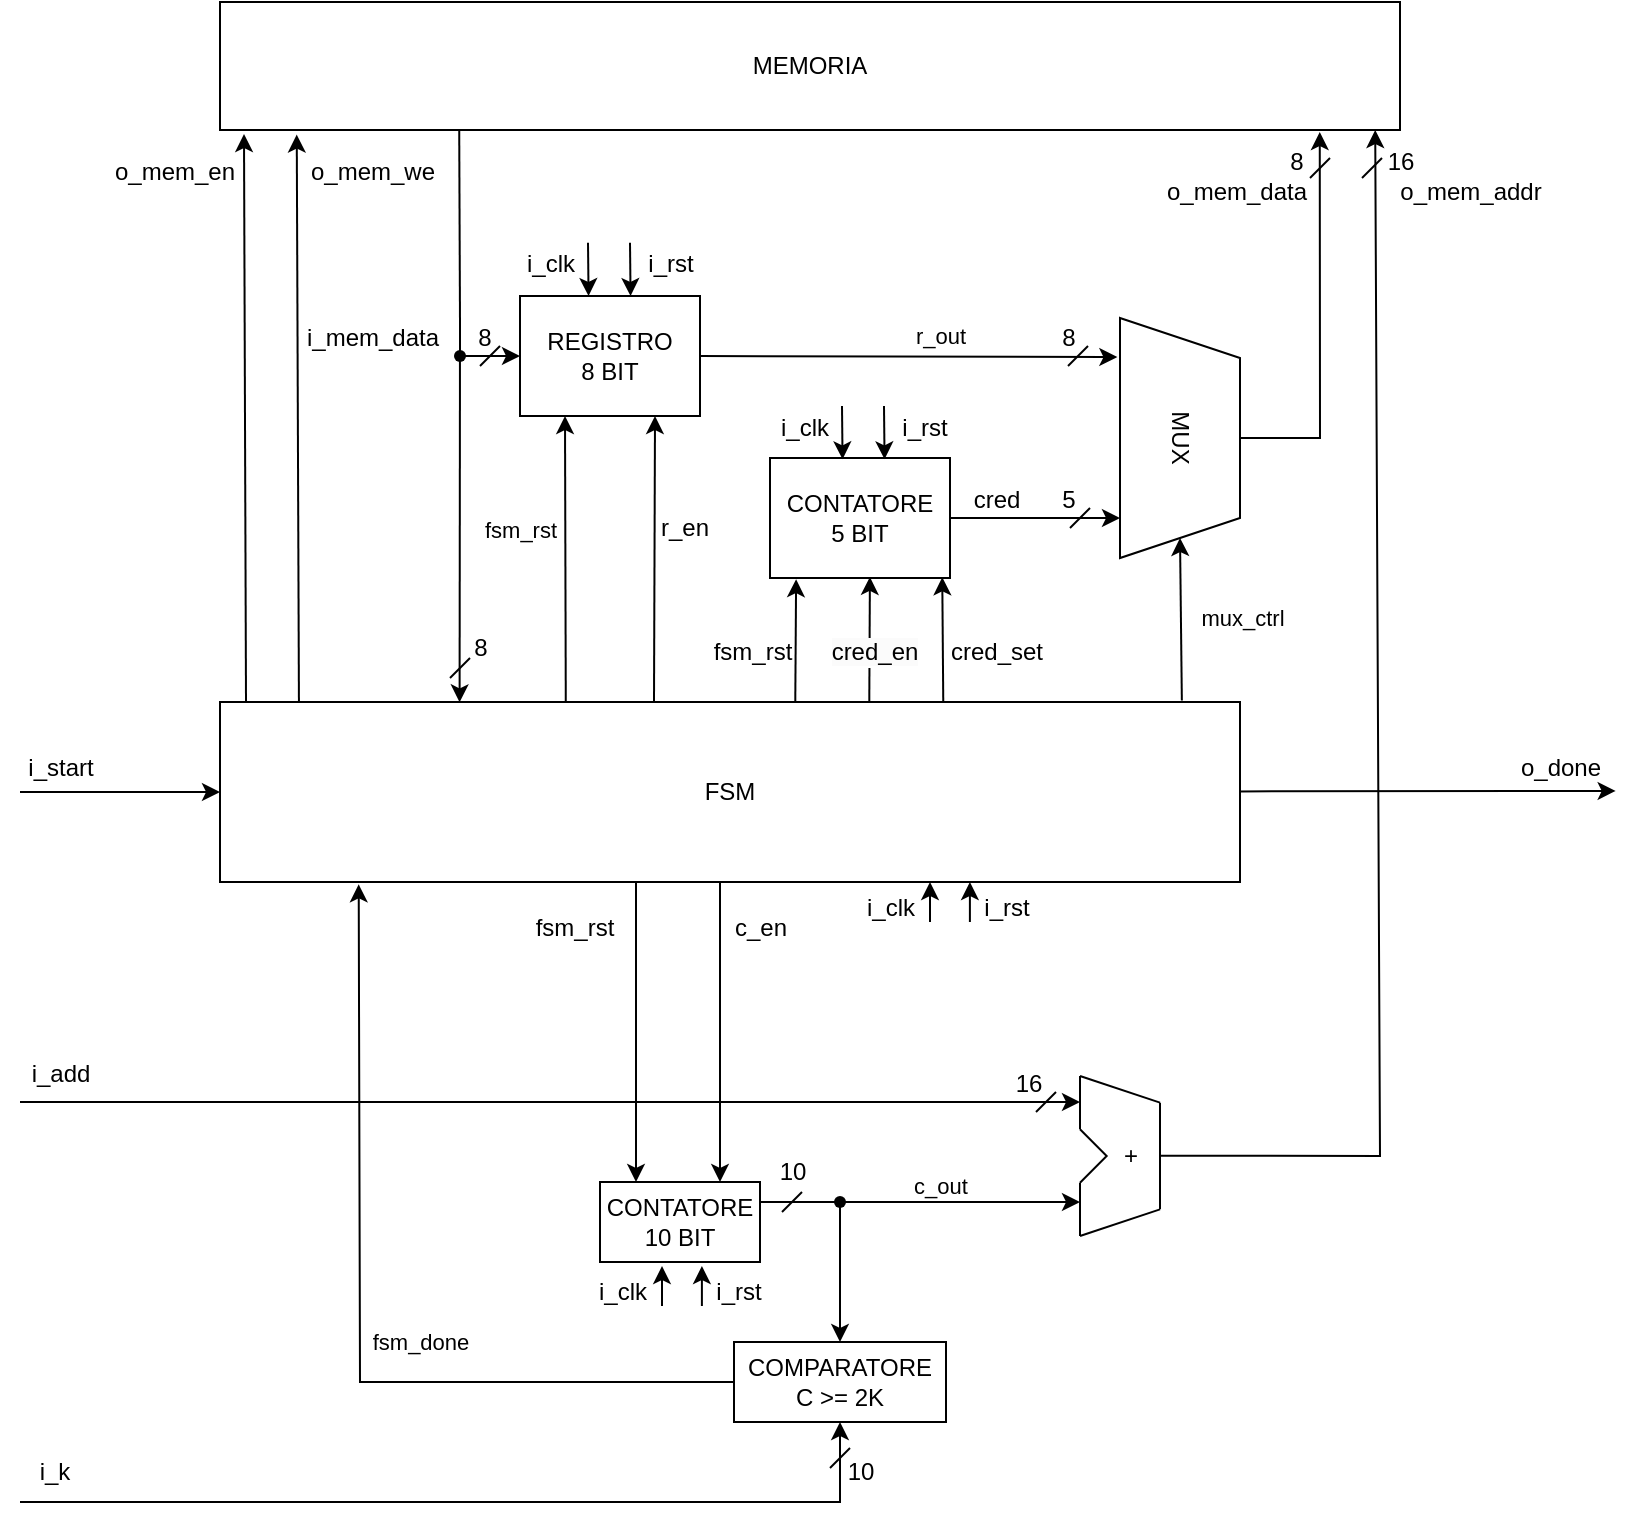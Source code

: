 <mxfile version="24.4.0" type="device" pages="2">
  <diagram name="Project" id="nSXH3tj2UfCCJRynlyzA">
    <mxGraphModel dx="1194" dy="1925" grid="0" gridSize="10" guides="1" tooltips="1" connect="1" arrows="1" fold="1" page="1" pageScale="1" pageWidth="827" pageHeight="1169" math="0" shadow="0">
      <root>
        <mxCell id="0" />
        <mxCell id="1" parent="0" />
        <mxCell id="PoWGPCQB2Qf2HszVxre1-1" value="CONTATORE&lt;div&gt;10 BIT&lt;/div&gt;" style="rounded=0;whiteSpace=wrap;html=1;" parent="1" vertex="1">
          <mxGeometry x="300" y="-530" width="80" height="40" as="geometry" />
        </mxCell>
        <mxCell id="PoWGPCQB2Qf2HszVxre1-11" value="" style="group" parent="1" connectable="0" vertex="1">
          <mxGeometry x="540" y="-583" width="40" height="80" as="geometry" />
        </mxCell>
        <mxCell id="PoWGPCQB2Qf2HszVxre1-12" value="" style="endArrow=none;html=1;rounded=0;" parent="PoWGPCQB2Qf2HszVxre1-11" edge="1">
          <mxGeometry width="50" height="50" relative="1" as="geometry">
            <mxPoint y="26.667" as="sourcePoint" />
            <mxPoint y="53.333" as="targetPoint" />
            <Array as="points">
              <mxPoint x="13.333" y="40" />
            </Array>
          </mxGeometry>
        </mxCell>
        <mxCell id="PoWGPCQB2Qf2HszVxre1-13" value="" style="endArrow=none;html=1;rounded=0;" parent="PoWGPCQB2Qf2HszVxre1-11" edge="1">
          <mxGeometry width="50" height="50" relative="1" as="geometry">
            <mxPoint as="sourcePoint" />
            <mxPoint y="26.667" as="targetPoint" />
          </mxGeometry>
        </mxCell>
        <mxCell id="PoWGPCQB2Qf2HszVxre1-14" value="" style="endArrow=none;html=1;rounded=0;" parent="PoWGPCQB2Qf2HszVxre1-11" edge="1">
          <mxGeometry width="50" height="50" relative="1" as="geometry">
            <mxPoint y="53.333" as="sourcePoint" />
            <mxPoint y="80" as="targetPoint" />
          </mxGeometry>
        </mxCell>
        <mxCell id="PoWGPCQB2Qf2HszVxre1-15" value="" style="endArrow=none;html=1;rounded=0;" parent="PoWGPCQB2Qf2HszVxre1-11" edge="1">
          <mxGeometry width="50" height="50" relative="1" as="geometry">
            <mxPoint as="sourcePoint" />
            <mxPoint x="40" y="13.333" as="targetPoint" />
          </mxGeometry>
        </mxCell>
        <mxCell id="PoWGPCQB2Qf2HszVxre1-16" value="" style="endArrow=none;html=1;rounded=0;" parent="PoWGPCQB2Qf2HszVxre1-11" edge="1">
          <mxGeometry width="50" height="50" relative="1" as="geometry">
            <mxPoint y="80" as="sourcePoint" />
            <mxPoint x="40" y="66.667" as="targetPoint" />
          </mxGeometry>
        </mxCell>
        <mxCell id="PoWGPCQB2Qf2HszVxre1-17" value="" style="endArrow=none;html=1;rounded=0;" parent="PoWGPCQB2Qf2HszVxre1-11" edge="1">
          <mxGeometry width="50" height="50" relative="1" as="geometry">
            <mxPoint x="40" y="13.333" as="sourcePoint" />
            <mxPoint x="40" y="66.667" as="targetPoint" />
          </mxGeometry>
        </mxCell>
        <mxCell id="PoWGPCQB2Qf2HszVxre1-18" value="+" style="text;html=1;align=center;verticalAlign=middle;resizable=0;points=[];autosize=1;strokeColor=none;fillColor=none;" parent="PoWGPCQB2Qf2HszVxre1-11" vertex="1">
          <mxGeometry x="10" y="25" width="30" height="30" as="geometry" />
        </mxCell>
        <mxCell id="PoWGPCQB2Qf2HszVxre1-19" value="" style="endArrow=classic;html=1;rounded=0;exitX=1;exitY=0.25;exitDx=0;exitDy=0;" parent="1" source="PoWGPCQB2Qf2HszVxre1-1" edge="1">
          <mxGeometry width="50" height="50" relative="1" as="geometry">
            <mxPoint x="440" y="-540" as="sourcePoint" />
            <mxPoint x="540" y="-520" as="targetPoint" />
          </mxGeometry>
        </mxCell>
        <mxCell id="EqXopW9OnLo0nNH0o_bY-3" value="c_out" style="edgeLabel;html=1;align=center;verticalAlign=middle;resizable=0;points=[];" parent="PoWGPCQB2Qf2HszVxre1-19" connectable="0" vertex="1">
          <mxGeometry x="0.25" y="-2" relative="1" as="geometry">
            <mxPoint x="-10" y="-10" as="offset" />
          </mxGeometry>
        </mxCell>
        <mxCell id="PoWGPCQB2Qf2HszVxre1-23" value="" style="endArrow=none;html=1;rounded=0;" parent="1" edge="1">
          <mxGeometry width="50" height="50" relative="1" as="geometry">
            <mxPoint x="391" y="-515" as="sourcePoint" />
            <mxPoint x="401" y="-525" as="targetPoint" />
            <Array as="points">
              <mxPoint x="391" y="-515" />
            </Array>
          </mxGeometry>
        </mxCell>
        <mxCell id="PoWGPCQB2Qf2HszVxre1-25" value="10" style="text;html=1;align=center;verticalAlign=middle;resizable=0;points=[];autosize=1;strokeColor=none;fillColor=none;" parent="1" vertex="1">
          <mxGeometry x="376" y="-550" width="40" height="30" as="geometry" />
        </mxCell>
        <mxCell id="PoWGPCQB2Qf2HszVxre1-30" value="" style="shape=waypoint;sketch=0;size=6;pointerEvents=1;points=[];fillColor=none;resizable=0;rotatable=0;perimeter=centerPerimeter;snapToPoint=1;" parent="1" vertex="1">
          <mxGeometry x="410" y="-530" width="20" height="20" as="geometry" />
        </mxCell>
        <mxCell id="PoWGPCQB2Qf2HszVxre1-31" value="" style="endArrow=classic;html=1;rounded=0;" parent="1" source="PoWGPCQB2Qf2HszVxre1-30" edge="1">
          <mxGeometry width="50" height="50" relative="1" as="geometry">
            <mxPoint x="440" y="-480" as="sourcePoint" />
            <mxPoint x="420" y="-450" as="targetPoint" />
          </mxGeometry>
        </mxCell>
        <mxCell id="PoWGPCQB2Qf2HszVxre1-36" value="" style="endArrow=classic;html=1;rounded=0;" parent="1" source="PoWGPCQB2Qf2HszVxre1-32" edge="1">
          <mxGeometry width="50" height="50" relative="1" as="geometry">
            <mxPoint x="410" y="-380" as="sourcePoint" />
            <mxPoint x="460" y="-430" as="targetPoint" />
          </mxGeometry>
        </mxCell>
        <mxCell id="PoWGPCQB2Qf2HszVxre1-37" value="" style="endArrow=classic;html=1;rounded=0;entryX=0.5;entryY=1;entryDx=0;entryDy=0;" parent="1" target="PoWGPCQB2Qf2HszVxre1-32" edge="1">
          <mxGeometry width="50" height="50" relative="1" as="geometry">
            <mxPoint x="10" y="-370" as="sourcePoint" />
            <mxPoint x="460" y="-430" as="targetPoint" />
            <Array as="points">
              <mxPoint x="420" y="-370" />
            </Array>
          </mxGeometry>
        </mxCell>
        <mxCell id="PoWGPCQB2Qf2HszVxre1-74" style="edgeStyle=none;rounded=0;orthogonalLoop=1;jettySize=auto;html=1;entryX=0.136;entryY=1.013;entryDx=0;entryDy=0;entryPerimeter=0;" parent="1" source="PoWGPCQB2Qf2HszVxre1-32" target="PoWGPCQB2Qf2HszVxre1-78" edge="1">
          <mxGeometry relative="1" as="geometry">
            <mxPoint x="70" y="-670" as="targetPoint" />
            <Array as="points">
              <mxPoint x="180" y="-430" />
            </Array>
          </mxGeometry>
        </mxCell>
        <mxCell id="AvEZFzGSoqk9hyHZfxLw-2" value="fsm_done" style="edgeLabel;html=1;align=center;verticalAlign=middle;resizable=0;points=[];" parent="PoWGPCQB2Qf2HszVxre1-74" connectable="0" vertex="1">
          <mxGeometry x="-0.018" relative="1" as="geometry">
            <mxPoint x="30" y="7" as="offset" />
          </mxGeometry>
        </mxCell>
        <mxCell id="PoWGPCQB2Qf2HszVxre1-32" value="COMPARATORE&lt;div&gt;C &amp;gt;= 2K&lt;/div&gt;" style="rounded=0;whiteSpace=wrap;html=1;" parent="1" vertex="1">
          <mxGeometry x="367" y="-450" width="106" height="40" as="geometry" />
        </mxCell>
        <mxCell id="PoWGPCQB2Qf2HszVxre1-45" value="" style="endArrow=classic;html=1;rounded=0;" parent="1" edge="1">
          <mxGeometry width="50" height="50" relative="1" as="geometry">
            <mxPoint x="10" y="-570" as="sourcePoint" />
            <mxPoint x="540" y="-570" as="targetPoint" />
          </mxGeometry>
        </mxCell>
        <mxCell id="PoWGPCQB2Qf2HszVxre1-46" value="" style="endArrow=none;html=1;rounded=0;" parent="1" edge="1">
          <mxGeometry width="50" height="50" relative="1" as="geometry">
            <mxPoint x="415" y="-387" as="sourcePoint" />
            <mxPoint x="425" y="-397" as="targetPoint" />
            <Array as="points">
              <mxPoint x="415" y="-387" />
            </Array>
          </mxGeometry>
        </mxCell>
        <mxCell id="PoWGPCQB2Qf2HszVxre1-47" value="10" style="text;html=1;align=center;verticalAlign=middle;resizable=0;points=[];autosize=1;strokeColor=none;fillColor=none;" parent="1" vertex="1">
          <mxGeometry x="410" y="-400" width="40" height="30" as="geometry" />
        </mxCell>
        <mxCell id="PoWGPCQB2Qf2HszVxre1-48" value="i_k" style="text;html=1;align=center;verticalAlign=middle;resizable=0;points=[];autosize=1;strokeColor=none;fillColor=none;" parent="1" vertex="1">
          <mxGeometry x="7" y="-400" width="40" height="30" as="geometry" />
        </mxCell>
        <mxCell id="PoWGPCQB2Qf2HszVxre1-49" value="i_add" style="text;html=1;align=center;verticalAlign=middle;resizable=0;points=[];autosize=1;strokeColor=none;fillColor=none;" parent="1" vertex="1">
          <mxGeometry x="5" y="-599" width="50" height="30" as="geometry" />
        </mxCell>
        <mxCell id="PoWGPCQB2Qf2HszVxre1-51" value="o_mem_addr" style="text;html=1;align=center;verticalAlign=middle;resizable=0;points=[];autosize=1;strokeColor=none;fillColor=none;" parent="1" vertex="1">
          <mxGeometry x="690" y="-1040" width="90" height="30" as="geometry" />
        </mxCell>
        <mxCell id="PoWGPCQB2Qf2HszVxre1-50" style="edgeStyle=none;rounded=0;orthogonalLoop=1;jettySize=auto;html=1;entryX=0.979;entryY=1;entryDx=0;entryDy=0;entryPerimeter=0;" parent="1" target="PoWGPCQB2Qf2HszVxre1-100" edge="1">
          <mxGeometry relative="1" as="geometry">
            <mxPoint x="830" y="-543" as="targetPoint" />
            <mxPoint x="580" y="-543.14" as="sourcePoint" />
            <Array as="points">
              <mxPoint x="690" y="-543" />
            </Array>
          </mxGeometry>
        </mxCell>
        <mxCell id="PoWGPCQB2Qf2HszVxre1-53" style="edgeStyle=none;rounded=0;orthogonalLoop=1;jettySize=auto;html=1;entryX=0.932;entryY=1.016;entryDx=0;entryDy=0;entryPerimeter=0;" parent="1" target="PoWGPCQB2Qf2HszVxre1-100" edge="1">
          <mxGeometry relative="1" as="geometry">
            <mxPoint x="820" y="-918" as="targetPoint" />
            <Array as="points">
              <mxPoint x="660" y="-902" />
            </Array>
            <mxPoint x="620" y="-902" as="sourcePoint" />
          </mxGeometry>
        </mxCell>
        <mxCell id="PoWGPCQB2Qf2HszVxre1-54" value="o_mem_data" style="text;html=1;align=center;verticalAlign=middle;resizable=0;points=[];autosize=1;strokeColor=none;fillColor=none;" parent="1" vertex="1">
          <mxGeometry x="573" y="-1040" width="90" height="30" as="geometry" />
        </mxCell>
        <mxCell id="PoWGPCQB2Qf2HszVxre1-55" value="0" style="text;html=1;align=center;verticalAlign=middle;resizable=0;points=[];autosize=1;strokeColor=none;fillColor=none;" parent="1" vertex="1">
          <mxGeometry x="555" y="-958" width="30" height="30" as="geometry" />
        </mxCell>
        <mxCell id="PoWGPCQB2Qf2HszVxre1-56" value="1" style="text;html=1;align=center;verticalAlign=middle;resizable=0;points=[];autosize=1;strokeColor=none;fillColor=none;" parent="1" vertex="1">
          <mxGeometry x="555" y="-877" width="30" height="30" as="geometry" />
        </mxCell>
        <mxCell id="PoWGPCQB2Qf2HszVxre1-57" value="CONTATORE&lt;div&gt;5 BIT&lt;/div&gt;" style="rounded=0;whiteSpace=wrap;html=1;" parent="1" vertex="1">
          <mxGeometry x="385" y="-892" width="90" height="60" as="geometry" />
        </mxCell>
        <mxCell id="PoWGPCQB2Qf2HszVxre1-59" style="edgeStyle=none;rounded=0;orthogonalLoop=1;jettySize=auto;html=1;" parent="1" source="PoWGPCQB2Qf2HszVxre1-57" edge="1">
          <mxGeometry relative="1" as="geometry">
            <mxPoint x="560" y="-862" as="targetPoint" />
          </mxGeometry>
        </mxCell>
        <mxCell id="PoWGPCQB2Qf2HszVxre1-60" value="" style="endArrow=none;html=1;rounded=0;" parent="1" edge="1">
          <mxGeometry width="50" height="50" relative="1" as="geometry">
            <mxPoint x="535" y="-857" as="sourcePoint" />
            <mxPoint x="545" y="-867" as="targetPoint" />
            <Array as="points">
              <mxPoint x="535" y="-857" />
            </Array>
          </mxGeometry>
        </mxCell>
        <mxCell id="PoWGPCQB2Qf2HszVxre1-61" value="REGISTRO&lt;div&gt;8 BIT&lt;/div&gt;" style="rounded=0;whiteSpace=wrap;html=1;" parent="1" vertex="1">
          <mxGeometry x="260" y="-973" width="90" height="60" as="geometry" />
        </mxCell>
        <mxCell id="PoWGPCQB2Qf2HszVxre1-62" value="" style="endArrow=none;html=1;rounded=0;" parent="1" edge="1">
          <mxGeometry width="50" height="50" relative="1" as="geometry">
            <mxPoint x="534" y="-938" as="sourcePoint" />
            <mxPoint x="544" y="-948" as="targetPoint" />
            <Array as="points">
              <mxPoint x="534" y="-938" />
            </Array>
          </mxGeometry>
        </mxCell>
        <mxCell id="PoWGPCQB2Qf2HszVxre1-63" style="edgeStyle=none;rounded=0;orthogonalLoop=1;jettySize=auto;html=1;exitX=1;exitY=0.5;exitDx=0;exitDy=0;entryX=0.163;entryY=1.022;entryDx=0;entryDy=0;entryPerimeter=0;" parent="1" source="PoWGPCQB2Qf2HszVxre1-61" edge="1">
          <mxGeometry relative="1" as="geometry">
            <mxPoint x="410" y="-942" as="sourcePoint" />
            <mxPoint x="558.68" y="-942.44" as="targetPoint" />
          </mxGeometry>
        </mxCell>
        <mxCell id="sJCmknCbtlV8hUQGMjxn-2" value="r_out" style="edgeLabel;html=1;align=center;verticalAlign=middle;resizable=0;points=[];" parent="PoWGPCQB2Qf2HszVxre1-63" connectable="0" vertex="1">
          <mxGeometry x="-0.352" y="-1" relative="1" as="geometry">
            <mxPoint x="52" y="-11" as="offset" />
          </mxGeometry>
        </mxCell>
        <mxCell id="PoWGPCQB2Qf2HszVxre1-64" value="8" style="text;html=1;align=center;verticalAlign=middle;resizable=0;points=[];autosize=1;strokeColor=none;fillColor=none;" parent="1" vertex="1">
          <mxGeometry x="519" y="-967" width="30" height="30" as="geometry" />
        </mxCell>
        <mxCell id="PoWGPCQB2Qf2HszVxre1-65" value="5" style="text;html=1;align=center;verticalAlign=middle;resizable=0;points=[];autosize=1;strokeColor=none;fillColor=none;" parent="1" vertex="1">
          <mxGeometry x="519" y="-886" width="30" height="30" as="geometry" />
        </mxCell>
        <mxCell id="PoWGPCQB2Qf2HszVxre1-68" value="i_mem_data" style="text;html=1;align=center;verticalAlign=middle;resizable=0;points=[];autosize=1;strokeColor=none;fillColor=none;" parent="1" vertex="1">
          <mxGeometry x="141" y="-967" width="90" height="30" as="geometry" />
        </mxCell>
        <mxCell id="PoWGPCQB2Qf2HszVxre1-73" value="" style="endArrow=classic;html=1;rounded=0;entryX=0;entryY=0.5;entryDx=0;entryDy=0;" parent="1" target="PoWGPCQB2Qf2HszVxre1-78" edge="1">
          <mxGeometry width="50" height="50" relative="1" as="geometry">
            <mxPoint x="10" y="-725" as="sourcePoint" />
            <mxPoint x="70" y="-710" as="targetPoint" />
          </mxGeometry>
        </mxCell>
        <mxCell id="PoWGPCQB2Qf2HszVxre1-75" value="i_start" style="text;html=1;align=center;verticalAlign=middle;resizable=0;points=[];autosize=1;strokeColor=none;fillColor=none;" parent="1" vertex="1">
          <mxGeometry y="-752" width="60" height="30" as="geometry" />
        </mxCell>
        <mxCell id="PoWGPCQB2Qf2HszVxre1-102" style="edgeStyle=none;rounded=0;orthogonalLoop=1;jettySize=auto;html=1;entryX=0.964;entryY=0.882;entryDx=0;entryDy=0;entryPerimeter=0;" parent="1" source="PoWGPCQB2Qf2HszVxre1-78" target="PoWGPCQB2Qf2HszVxre1-103" edge="1">
          <mxGeometry relative="1" as="geometry">
            <mxPoint x="820" y="-725" as="targetPoint" />
          </mxGeometry>
        </mxCell>
        <mxCell id="PoWGPCQB2Qf2HszVxre1-78" value="FSM" style="rounded=0;whiteSpace=wrap;html=1;" parent="1" vertex="1">
          <mxGeometry x="110" y="-770" width="510" height="90" as="geometry" />
        </mxCell>
        <mxCell id="PoWGPCQB2Qf2HszVxre1-80" value="" style="endArrow=classic;html=1;rounded=0;entryX=0.25;entryY=1;entryDx=0;entryDy=0;exitX=0.339;exitY=-0.004;exitDx=0;exitDy=0;exitPerimeter=0;" parent="1" source="PoWGPCQB2Qf2HszVxre1-78" target="PoWGPCQB2Qf2HszVxre1-61" edge="1">
          <mxGeometry width="50" height="50" relative="1" as="geometry">
            <mxPoint x="300" y="-740" as="sourcePoint" />
            <mxPoint x="350" y="-790" as="targetPoint" />
          </mxGeometry>
        </mxCell>
        <mxCell id="sJCmknCbtlV8hUQGMjxn-1" value="fsm_rst" style="edgeLabel;html=1;align=center;verticalAlign=middle;resizable=0;points=[];" parent="PoWGPCQB2Qf2HszVxre1-80" connectable="0" vertex="1">
          <mxGeometry x="0.117" relative="1" as="geometry">
            <mxPoint x="-23" y="-6" as="offset" />
          </mxGeometry>
        </mxCell>
        <mxCell id="PoWGPCQB2Qf2HszVxre1-82" value="" style="endArrow=classic;html=1;rounded=0;exitX=0.424;exitY=0.004;exitDx=0;exitDy=0;exitPerimeter=0;entryX=0.145;entryY=1.01;entryDx=0;entryDy=0;entryPerimeter=0;" parent="1" target="PoWGPCQB2Qf2HszVxre1-57" edge="1">
          <mxGeometry width="50" height="50" relative="1" as="geometry">
            <mxPoint x="397.64" y="-769.64" as="sourcePoint" />
            <mxPoint x="397" y="-830" as="targetPoint" />
          </mxGeometry>
        </mxCell>
        <mxCell id="ZGfDHRBfeaewjlF5Anv3-2" value="fsm_rst" style="edgeLabel;html=1;align=center;verticalAlign=middle;resizable=0;points=[];fontSize=12;" parent="PoWGPCQB2Qf2HszVxre1-82" connectable="0" vertex="1">
          <mxGeometry x="-0.211" y="-2" relative="1" as="geometry">
            <mxPoint x="-24" y="-1" as="offset" />
          </mxGeometry>
        </mxCell>
        <mxCell id="PoWGPCQB2Qf2HszVxre1-85" value="" style="endArrow=classic;html=1;rounded=0;entryX=0.75;entryY=1;entryDx=0;entryDy=0;exitX=0.065;exitY=-0.003;exitDx=0;exitDy=0;exitPerimeter=0;" parent="1" target="PoWGPCQB2Qf2HszVxre1-61" edge="1">
          <mxGeometry width="50" height="50" relative="1" as="geometry">
            <mxPoint x="327" y="-770" as="sourcePoint" />
            <mxPoint x="327" y="-929" as="targetPoint" />
          </mxGeometry>
        </mxCell>
        <mxCell id="PoWGPCQB2Qf2HszVxre1-86" value="" style="endArrow=classic;html=1;rounded=0;exitX=0.424;exitY=0.004;exitDx=0;exitDy=0;exitPerimeter=0;entryX=0.555;entryY=0.991;entryDx=0;entryDy=0;entryPerimeter=0;" parent="1" target="PoWGPCQB2Qf2HszVxre1-57" edge="1">
          <mxGeometry width="50" height="50" relative="1" as="geometry">
            <mxPoint x="434.64" y="-769.64" as="sourcePoint" />
            <mxPoint x="435" y="-830" as="targetPoint" />
          </mxGeometry>
        </mxCell>
        <mxCell id="ZGfDHRBfeaewjlF5Anv3-1" value="&lt;span style=&quot;font-size: 12px; background-color: rgb(251, 251, 251);&quot;&gt;cred_en&lt;/span&gt;" style="edgeLabel;html=1;align=center;verticalAlign=middle;resizable=0;points=[];fontSize=12;" parent="PoWGPCQB2Qf2HszVxre1-86" connectable="0" vertex="1">
          <mxGeometry x="-0.443" y="-1" relative="1" as="geometry">
            <mxPoint x="1" y="-8" as="offset" />
          </mxGeometry>
        </mxCell>
        <mxCell id="PoWGPCQB2Qf2HszVxre1-87" value="" style="endArrow=classic;html=1;rounded=0;exitX=0.424;exitY=0.004;exitDx=0;exitDy=0;exitPerimeter=0;entryX=0.957;entryY=0.994;entryDx=0;entryDy=0;entryPerimeter=0;" parent="1" target="PoWGPCQB2Qf2HszVxre1-57" edge="1">
          <mxGeometry width="50" height="50" relative="1" as="geometry">
            <mxPoint x="471.64" y="-769.64" as="sourcePoint" />
            <mxPoint x="472" y="-830" as="targetPoint" />
          </mxGeometry>
        </mxCell>
        <mxCell id="PoWGPCQB2Qf2HszVxre1-88" value="cred" style="text;html=1;align=center;verticalAlign=middle;resizable=0;points=[];autosize=1;strokeColor=none;fillColor=none;" parent="1" vertex="1">
          <mxGeometry x="473" y="-886" width="50" height="30" as="geometry" />
        </mxCell>
        <mxCell id="PoWGPCQB2Qf2HszVxre1-90" value="r_en" style="text;html=1;align=center;verticalAlign=middle;resizable=0;points=[];autosize=1;strokeColor=none;fillColor=none;" parent="1" vertex="1">
          <mxGeometry x="317" y="-872" width="50" height="30" as="geometry" />
        </mxCell>
        <mxCell id="PoWGPCQB2Qf2HszVxre1-91" value="cred_set" style="text;html=1;align=center;verticalAlign=middle;resizable=0;points=[];autosize=1;strokeColor=none;fillColor=none;" parent="1" vertex="1">
          <mxGeometry x="463" y="-810" width="70" height="30" as="geometry" />
        </mxCell>
        <mxCell id="PoWGPCQB2Qf2HszVxre1-94" value="" style="endArrow=classic;html=1;rounded=0;entryX=1;entryY=0.5;entryDx=0;entryDy=0;exitX=0.943;exitY=-0.008;exitDx=0;exitDy=0;exitPerimeter=0;" parent="1" source="PoWGPCQB2Qf2HszVxre1-78" edge="1">
          <mxGeometry width="50" height="50" relative="1" as="geometry">
            <mxPoint x="590" y="-760" as="sourcePoint" />
            <mxPoint x="590" y="-852" as="targetPoint" />
          </mxGeometry>
        </mxCell>
        <mxCell id="EqXopW9OnLo0nNH0o_bY-1" value="mux_ctrl" style="edgeLabel;html=1;align=center;verticalAlign=middle;resizable=0;points=[];" parent="PoWGPCQB2Qf2HszVxre1-94" connectable="0" vertex="1">
          <mxGeometry x="0.065" relative="1" as="geometry">
            <mxPoint x="30" y="2" as="offset" />
          </mxGeometry>
        </mxCell>
        <mxCell id="PoWGPCQB2Qf2HszVxre1-96" value="" style="endArrow=classic;html=1;rounded=0;entryX=0.75;entryY=0;entryDx=0;entryDy=0;" parent="1" target="PoWGPCQB2Qf2HszVxre1-1" edge="1">
          <mxGeometry width="50" height="50" relative="1" as="geometry">
            <mxPoint x="360" y="-680" as="sourcePoint" />
            <mxPoint x="350" y="-590" as="targetPoint" />
          </mxGeometry>
        </mxCell>
        <mxCell id="PoWGPCQB2Qf2HszVxre1-97" value="" style="endArrow=classic;html=1;rounded=0;entryX=0.75;entryY=0;entryDx=0;entryDy=0;" parent="1" edge="1">
          <mxGeometry width="50" height="50" relative="1" as="geometry">
            <mxPoint x="318" y="-680" as="sourcePoint" />
            <mxPoint x="318" y="-530" as="targetPoint" />
          </mxGeometry>
        </mxCell>
        <mxCell id="PoWGPCQB2Qf2HszVxre1-98" value="c_en" style="text;html=1;align=center;verticalAlign=middle;resizable=0;points=[];autosize=1;strokeColor=none;fillColor=none;" parent="1" vertex="1">
          <mxGeometry x="355" y="-672" width="50" height="30" as="geometry" />
        </mxCell>
        <mxCell id="PoWGPCQB2Qf2HszVxre1-99" value="fsm_rst" style="text;html=1;align=center;verticalAlign=middle;resizable=0;points=[];autosize=1;strokeColor=none;fillColor=none;" parent="1" vertex="1">
          <mxGeometry x="257" y="-672" width="60" height="30" as="geometry" />
        </mxCell>
        <mxCell id="PoWGPCQB2Qf2HszVxre1-100" value="MEMORIA" style="rounded=0;whiteSpace=wrap;html=1;" parent="1" vertex="1">
          <mxGeometry x="110" y="-1120" width="590" height="64" as="geometry" />
        </mxCell>
        <mxCell id="PoWGPCQB2Qf2HszVxre1-103" value="o_done" style="text;html=1;align=center;verticalAlign=middle;resizable=0;points=[];autosize=1;strokeColor=none;fillColor=none;" parent="1" vertex="1">
          <mxGeometry x="750" y="-752" width="60" height="30" as="geometry" />
        </mxCell>
        <mxCell id="PoWGPCQB2Qf2HszVxre1-106" style="edgeStyle=none;rounded=0;orthogonalLoop=1;jettySize=auto;html=1;exitDx=0;exitDy=0;exitPerimeter=0;entryX=0.13;entryY=0.013;entryDx=0;entryDy=0;entryPerimeter=0;" parent="1" edge="1">
          <mxGeometry relative="1" as="geometry">
            <mxPoint x="230" y="-959" as="sourcePoint" />
            <mxPoint x="229.8" y="-769.83" as="targetPoint" />
          </mxGeometry>
        </mxCell>
        <mxCell id="PoWGPCQB2Qf2HszVxre1-109" style="edgeStyle=none;rounded=0;orthogonalLoop=1;jettySize=auto;html=1;entryX=0;entryY=0.5;entryDx=0;entryDy=0;" parent="1" source="PoWGPCQB2Qf2HszVxre1-107" target="PoWGPCQB2Qf2HszVxre1-61" edge="1">
          <mxGeometry relative="1" as="geometry" />
        </mxCell>
        <mxCell id="PoWGPCQB2Qf2HszVxre1-107" value="" style="shape=waypoint;sketch=0;size=6;pointerEvents=1;points=[];fillColor=none;resizable=0;rotatable=0;perimeter=centerPerimeter;snapToPoint=1;" parent="1" vertex="1">
          <mxGeometry x="220" y="-953" width="20" height="20" as="geometry" />
        </mxCell>
        <mxCell id="PoWGPCQB2Qf2HszVxre1-111" value="" style="endArrow=none;html=1;rounded=0;entryX=0.283;entryY=1;entryDx=0;entryDy=0;entryPerimeter=0;" parent="1" edge="1">
          <mxGeometry width="50" height="50" relative="1" as="geometry">
            <mxPoint x="230" y="-959" as="sourcePoint" />
            <mxPoint x="229.61" y="-1056" as="targetPoint" />
            <Array as="points" />
          </mxGeometry>
        </mxCell>
        <mxCell id="PoWGPCQB2Qf2HszVxre1-112" style="edgeStyle=none;rounded=0;orthogonalLoop=1;jettySize=auto;html=1;entryX=0.082;entryY=1.036;entryDx=0;entryDy=0;entryPerimeter=0;exitX=0.097;exitY=0.004;exitDx=0;exitDy=0;exitPerimeter=0;" parent="1" edge="1">
          <mxGeometry relative="1" as="geometry">
            <mxPoint x="149.47" y="-769.64" as="sourcePoint" />
            <mxPoint x="148.38" y="-1053.696" as="targetPoint" />
          </mxGeometry>
        </mxCell>
        <mxCell id="PoWGPCQB2Qf2HszVxre1-113" style="edgeStyle=none;rounded=0;orthogonalLoop=1;jettySize=auto;html=1;entryX=0.186;entryY=1.025;entryDx=0;entryDy=0;entryPerimeter=0;exitX=0.09;exitY=0;exitDx=0;exitDy=0;exitPerimeter=0;" parent="1" edge="1">
          <mxGeometry relative="1" as="geometry">
            <mxPoint x="123" y="-770" as="sourcePoint" />
            <mxPoint x="122" y="-1054" as="targetPoint" />
          </mxGeometry>
        </mxCell>
        <mxCell id="PoWGPCQB2Qf2HszVxre1-114" value="o_mem_en" style="text;html=1;align=center;verticalAlign=middle;resizable=0;points=[];autosize=1;strokeColor=none;fillColor=none;" parent="1" vertex="1">
          <mxGeometry x="47" y="-1050" width="80" height="30" as="geometry" />
        </mxCell>
        <mxCell id="PoWGPCQB2Qf2HszVxre1-115" value="o_mem_we" style="text;html=1;align=center;verticalAlign=middle;resizable=0;points=[];autosize=1;strokeColor=none;fillColor=none;" parent="1" vertex="1">
          <mxGeometry x="141" y="-1050" width="90" height="30" as="geometry" />
        </mxCell>
        <mxCell id="PoWGPCQB2Qf2HszVxre1-116" value="" style="endArrow=none;html=1;rounded=0;" parent="1" edge="1">
          <mxGeometry width="50" height="50" relative="1" as="geometry">
            <mxPoint x="240" y="-938" as="sourcePoint" />
            <mxPoint x="250" y="-948" as="targetPoint" />
            <Array as="points" />
          </mxGeometry>
        </mxCell>
        <mxCell id="PoWGPCQB2Qf2HszVxre1-117" value="8" style="text;html=1;align=center;verticalAlign=middle;resizable=0;points=[];autosize=1;strokeColor=none;fillColor=none;" parent="1" vertex="1">
          <mxGeometry x="227" y="-967" width="30" height="30" as="geometry" />
        </mxCell>
        <mxCell id="PoWGPCQB2Qf2HszVxre1-118" value="" style="endArrow=none;html=1;rounded=0;" parent="1" edge="1">
          <mxGeometry width="50" height="50" relative="1" as="geometry">
            <mxPoint x="225" y="-782" as="sourcePoint" />
            <mxPoint x="235" y="-792" as="targetPoint" />
            <Array as="points">
              <mxPoint x="225" y="-782" />
            </Array>
          </mxGeometry>
        </mxCell>
        <mxCell id="PoWGPCQB2Qf2HszVxre1-119" value="8" style="text;html=1;align=center;verticalAlign=middle;resizable=0;points=[];autosize=1;strokeColor=none;fillColor=none;" parent="1" vertex="1">
          <mxGeometry x="225" y="-812" width="30" height="30" as="geometry" />
        </mxCell>
        <mxCell id="PoWGPCQB2Qf2HszVxre1-120" value="" style="endArrow=none;html=1;rounded=0;" parent="1" edge="1">
          <mxGeometry width="50" height="50" relative="1" as="geometry">
            <mxPoint x="655" y="-1032" as="sourcePoint" />
            <mxPoint x="665" y="-1042" as="targetPoint" />
            <Array as="points">
              <mxPoint x="655" y="-1032" />
            </Array>
          </mxGeometry>
        </mxCell>
        <mxCell id="PoWGPCQB2Qf2HszVxre1-121" value="8" style="text;html=1;align=center;verticalAlign=middle;resizable=0;points=[];autosize=1;strokeColor=none;fillColor=none;" parent="1" vertex="1">
          <mxGeometry x="633" y="-1055" width="30" height="30" as="geometry" />
        </mxCell>
        <mxCell id="PoWGPCQB2Qf2HszVxre1-122" value="" style="endArrow=none;html=1;rounded=0;" parent="1" edge="1">
          <mxGeometry width="50" height="50" relative="1" as="geometry">
            <mxPoint x="681" y="-1032" as="sourcePoint" />
            <mxPoint x="691" y="-1042" as="targetPoint" />
            <Array as="points">
              <mxPoint x="681" y="-1032" />
            </Array>
          </mxGeometry>
        </mxCell>
        <mxCell id="PoWGPCQB2Qf2HszVxre1-123" value="16" style="text;html=1;align=center;verticalAlign=middle;resizable=0;points=[];autosize=1;strokeColor=none;fillColor=none;" parent="1" vertex="1">
          <mxGeometry x="680" y="-1055" width="40" height="30" as="geometry" />
        </mxCell>
        <mxCell id="PoWGPCQB2Qf2HszVxre1-124" value="" style="endArrow=none;html=1;rounded=0;" parent="1" edge="1">
          <mxGeometry width="50" height="50" relative="1" as="geometry">
            <mxPoint x="518" y="-565" as="sourcePoint" />
            <mxPoint x="528" y="-575" as="targetPoint" />
            <Array as="points">
              <mxPoint x="518" y="-565" />
            </Array>
          </mxGeometry>
        </mxCell>
        <mxCell id="PoWGPCQB2Qf2HszVxre1-125" value="16" style="text;html=1;align=center;verticalAlign=middle;resizable=0;points=[];autosize=1;strokeColor=none;fillColor=none;" parent="1" vertex="1">
          <mxGeometry x="494" y="-594" width="40" height="30" as="geometry" />
        </mxCell>
        <mxCell id="PoWGPCQB2Qf2HszVxre1-127" style="edgeStyle=none;rounded=0;orthogonalLoop=1;jettySize=auto;html=1;exitX=0;exitY=0.5;exitDx=0;exitDy=0;" parent="1" source="PoWGPCQB2Qf2HszVxre1-100" target="PoWGPCQB2Qf2HszVxre1-100" edge="1">
          <mxGeometry relative="1" as="geometry" />
        </mxCell>
        <mxCell id="6gK2AoJBo_uobVPKJGNz-6" value="" style="group" parent="1" connectable="0" vertex="1">
          <mxGeometry x="420" y="-682" width="108" height="30" as="geometry" />
        </mxCell>
        <mxCell id="6gK2AoJBo_uobVPKJGNz-2" value="" style="endArrow=classic;html=1;rounded=0;" parent="6gK2AoJBo_uobVPKJGNz-6" edge="1">
          <mxGeometry width="50" height="50" relative="1" as="geometry">
            <mxPoint x="64.95" y="22" as="sourcePoint" />
            <mxPoint x="64.95" y="2" as="targetPoint" />
          </mxGeometry>
        </mxCell>
        <mxCell id="6gK2AoJBo_uobVPKJGNz-3" value="" style="endArrow=classic;html=1;rounded=0;" parent="6gK2AoJBo_uobVPKJGNz-6" edge="1">
          <mxGeometry width="50" height="50" relative="1" as="geometry">
            <mxPoint x="45" y="22" as="sourcePoint" />
            <mxPoint x="45" y="2" as="targetPoint" />
          </mxGeometry>
        </mxCell>
        <mxCell id="6gK2AoJBo_uobVPKJGNz-4" value="i_clk" style="text;html=1;align=center;verticalAlign=middle;resizable=0;points=[];autosize=1;strokeColor=none;fillColor=none;" parent="6gK2AoJBo_uobVPKJGNz-6" vertex="1">
          <mxGeometry width="50" height="30" as="geometry" />
        </mxCell>
        <mxCell id="6gK2AoJBo_uobVPKJGNz-5" value="i_rst" style="text;html=1;align=center;verticalAlign=middle;resizable=0;points=[];autosize=1;strokeColor=none;fillColor=none;" parent="6gK2AoJBo_uobVPKJGNz-6" vertex="1">
          <mxGeometry x="58" width="50" height="30" as="geometry" />
        </mxCell>
        <mxCell id="6gK2AoJBo_uobVPKJGNz-12" value="" style="endArrow=classic;html=1;rounded=0;entryX=0.292;entryY=0.044;entryDx=0;entryDy=0;entryPerimeter=0;" parent="1" edge="1">
          <mxGeometry width="50" height="50" relative="1" as="geometry">
            <mxPoint x="421" y="-918" as="sourcePoint" />
            <mxPoint x="421.28" y="-891.36" as="targetPoint" />
          </mxGeometry>
        </mxCell>
        <mxCell id="6gK2AoJBo_uobVPKJGNz-13" value="" style="endArrow=classic;html=1;rounded=0;entryX=0.292;entryY=0.044;entryDx=0;entryDy=0;entryPerimeter=0;" parent="1" edge="1">
          <mxGeometry width="50" height="50" relative="1" as="geometry">
            <mxPoint x="442" y="-918" as="sourcePoint" />
            <mxPoint x="442.28" y="-891.36" as="targetPoint" />
          </mxGeometry>
        </mxCell>
        <mxCell id="6gK2AoJBo_uobVPKJGNz-14" value="i_clk" style="text;html=1;align=center;verticalAlign=middle;resizable=0;points=[];autosize=1;strokeColor=none;fillColor=none;" parent="1" vertex="1">
          <mxGeometry x="377" y="-922" width="50" height="30" as="geometry" />
        </mxCell>
        <mxCell id="6gK2AoJBo_uobVPKJGNz-15" value="i_rst" style="text;html=1;align=center;verticalAlign=middle;resizable=0;points=[];autosize=1;strokeColor=none;fillColor=none;" parent="1" vertex="1">
          <mxGeometry x="437" y="-922" width="50" height="30" as="geometry" />
        </mxCell>
        <mxCell id="6gK2AoJBo_uobVPKJGNz-20" value="" style="endArrow=classic;html=1;rounded=0;entryX=0.292;entryY=0.044;entryDx=0;entryDy=0;entryPerimeter=0;" parent="1" edge="1">
          <mxGeometry width="50" height="50" relative="1" as="geometry">
            <mxPoint x="294" y="-999.64" as="sourcePoint" />
            <mxPoint x="294.28" y="-973.0" as="targetPoint" />
          </mxGeometry>
        </mxCell>
        <mxCell id="6gK2AoJBo_uobVPKJGNz-21" value="" style="endArrow=classic;html=1;rounded=0;entryX=0.292;entryY=0.044;entryDx=0;entryDy=0;entryPerimeter=0;" parent="1" edge="1">
          <mxGeometry width="50" height="50" relative="1" as="geometry">
            <mxPoint x="315" y="-999.64" as="sourcePoint" />
            <mxPoint x="315.28" y="-973.0" as="targetPoint" />
          </mxGeometry>
        </mxCell>
        <mxCell id="6gK2AoJBo_uobVPKJGNz-22" value="i_clk" style="text;html=1;align=center;verticalAlign=middle;resizable=0;points=[];autosize=1;strokeColor=none;fillColor=none;" parent="1" vertex="1">
          <mxGeometry x="250" y="-1003.64" width="50" height="30" as="geometry" />
        </mxCell>
        <mxCell id="6gK2AoJBo_uobVPKJGNz-23" value="i_rst" style="text;html=1;align=center;verticalAlign=middle;resizable=0;points=[];autosize=1;strokeColor=none;fillColor=none;" parent="1" vertex="1">
          <mxGeometry x="310" y="-1003.64" width="50" height="30" as="geometry" />
        </mxCell>
        <mxCell id="LdYl-0jc8YnOZof3nNai-13" value="" style="group" parent="1" connectable="0" vertex="1">
          <mxGeometry x="286" y="-490" width="108" height="30" as="geometry" />
        </mxCell>
        <mxCell id="LdYl-0jc8YnOZof3nNai-14" value="" style="endArrow=classic;html=1;rounded=0;" parent="LdYl-0jc8YnOZof3nNai-13" edge="1">
          <mxGeometry width="50" height="50" relative="1" as="geometry">
            <mxPoint x="64.95" y="22" as="sourcePoint" />
            <mxPoint x="64.95" y="2" as="targetPoint" />
          </mxGeometry>
        </mxCell>
        <mxCell id="LdYl-0jc8YnOZof3nNai-15" value="" style="endArrow=classic;html=1;rounded=0;" parent="LdYl-0jc8YnOZof3nNai-13" edge="1">
          <mxGeometry width="50" height="50" relative="1" as="geometry">
            <mxPoint x="45" y="22" as="sourcePoint" />
            <mxPoint x="45" y="2" as="targetPoint" />
          </mxGeometry>
        </mxCell>
        <mxCell id="LdYl-0jc8YnOZof3nNai-16" value="i_clk" style="text;html=1;align=center;verticalAlign=middle;resizable=0;points=[];autosize=1;strokeColor=none;fillColor=none;" parent="LdYl-0jc8YnOZof3nNai-13" vertex="1">
          <mxGeometry width="50" height="30" as="geometry" />
        </mxCell>
        <mxCell id="LdYl-0jc8YnOZof3nNai-17" value="i_rst" style="text;html=1;align=center;verticalAlign=middle;resizable=0;points=[];autosize=1;strokeColor=none;fillColor=none;" parent="LdYl-0jc8YnOZof3nNai-13" vertex="1">
          <mxGeometry x="58" width="50" height="30" as="geometry" />
        </mxCell>
        <mxCell id="mJMajB2ofQykYsBNLNoo-1" value="MUX" style="shape=trapezoid;perimeter=trapezoidPerimeter;whiteSpace=wrap;html=1;fixedSize=1;rotation=90;" parent="1" vertex="1">
          <mxGeometry x="530" y="-932" width="120" height="60" as="geometry" />
        </mxCell>
      </root>
    </mxGraphModel>
  </diagram>
  <diagram name="FSM" id="UJDIzBocYD917xNNBwbP">
    <mxGraphModel grid="0" page="1" gridSize="10" guides="1" tooltips="1" connect="1" arrows="1" fold="1" pageScale="1" pageWidth="827" pageHeight="1169" math="0" shadow="0">
      <root>
        <mxCell id="OxPIkiFAeKBZjLh1mIrP-0" />
        <mxCell id="OxPIkiFAeKBZjLh1mIrP-1" parent="OxPIkiFAeKBZjLh1mIrP-0" />
        <mxCell id="vtNFXYKNq9BSfZsKIdZe-2" style="edgeStyle=orthogonalEdgeStyle;rounded=0;orthogonalLoop=1;jettySize=auto;html=1;" edge="1" parent="OxPIkiFAeKBZjLh1mIrP-1" source="OxPIkiFAeKBZjLh1mIrP-2" target="OxPIkiFAeKBZjLh1mIrP-9">
          <mxGeometry relative="1" as="geometry" />
        </mxCell>
        <mxCell id="vtNFXYKNq9BSfZsKIdZe-3" value="i_start = 1" style="edgeLabel;html=1;align=center;verticalAlign=middle;resizable=0;points=[];" connectable="0" vertex="1" parent="vtNFXYKNq9BSfZsKIdZe-2">
          <mxGeometry x="-0.327" relative="1" as="geometry">
            <mxPoint x="19" as="offset" />
          </mxGeometry>
        </mxCell>
        <mxCell id="OxPIkiFAeKBZjLh1mIrP-2" value="&lt;div style=&quot;font-size: 16px;&quot;&gt;&lt;b style=&quot;&quot;&gt;&lt;font style=&quot;font-size: 16px;&quot;&gt;S0:&lt;/font&gt;&lt;/b&gt;&lt;/div&gt;o_mem_en = 0&lt;div&gt;o_mem_we = 0&lt;/div&gt;&lt;div&gt;o_done = 0&lt;/div&gt;&lt;div&gt;fsm_rst = 0&lt;/div&gt;&lt;div&gt;cred_en = 0&lt;/div&gt;&lt;div&gt;cred_set = 0&lt;/div&gt;&lt;div&gt;r_en = 0&lt;/div&gt;&lt;div&gt;c_en = 0&lt;/div&gt;&lt;div&gt;mux_ctrl = 0&lt;/div&gt;" style="ellipse;whiteSpace=wrap;html=1;" vertex="1" parent="OxPIkiFAeKBZjLh1mIrP-1">
          <mxGeometry x="147.37" y="49" width="120" height="190" as="geometry" />
        </mxCell>
        <mxCell id="OxPIkiFAeKBZjLh1mIrP-3" value="" style="endArrow=classic;html=1;rounded=0;entryX=0;entryY=0;entryDx=0;entryDy=0;" edge="1" parent="OxPIkiFAeKBZjLh1mIrP-1" target="OxPIkiFAeKBZjLh1mIrP-2">
          <mxGeometry width="50" height="50" relative="1" as="geometry">
            <mxPoint x="50.0" y="40" as="sourcePoint" />
            <mxPoint x="210" y="266" as="targetPoint" />
          </mxGeometry>
        </mxCell>
        <mxCell id="OxPIkiFAeKBZjLh1mIrP-4" value="&lt;span style=&quot;font-size: 12px; background-color: rgb(251, 251, 251);&quot;&gt;i_rst = 1&lt;/span&gt;" style="edgeLabel;html=1;align=center;verticalAlign=middle;resizable=0;points=[];" connectable="0" vertex="1" parent="OxPIkiFAeKBZjLh1mIrP-3">
          <mxGeometry x="-0.15" y="3" relative="1" as="geometry">
            <mxPoint x="-1" as="offset" />
          </mxGeometry>
        </mxCell>
        <mxCell id="OxPIkiFAeKBZjLh1mIrP-5" value="" style="curved=1;endArrow=classic;html=1;rounded=0;exitX=0.016;exitY=0.669;exitDx=0;exitDy=0;exitPerimeter=0;entryX=0;entryY=0.5;entryDx=0;entryDy=0;" edge="1" parent="OxPIkiFAeKBZjLh1mIrP-1" source="OxPIkiFAeKBZjLh1mIrP-2" target="OxPIkiFAeKBZjLh1mIrP-2">
          <mxGeometry width="50" height="50" relative="1" as="geometry">
            <mxPoint x="120" y="186" as="sourcePoint" />
            <mxPoint x="120" y="136" as="targetPoint" />
            <Array as="points">
              <mxPoint x="77.37" y="209" />
              <mxPoint x="40.0" y="166" />
              <mxPoint x="87.37" y="119" />
            </Array>
          </mxGeometry>
        </mxCell>
        <mxCell id="OxPIkiFAeKBZjLh1mIrP-6" value="&lt;span style=&quot;font-size: 12px; background-color: rgb(251, 251, 251);&quot;&gt;i_start = 0&lt;/span&gt;" style="edgeLabel;html=1;align=center;verticalAlign=middle;resizable=0;points=[];" connectable="0" vertex="1" parent="OxPIkiFAeKBZjLh1mIrP-5">
          <mxGeometry x="0.05" y="-5" relative="1" as="geometry">
            <mxPoint as="offset" />
          </mxGeometry>
        </mxCell>
        <mxCell id="5FyswsvWexleJ8sfQXm9-6" style="edgeStyle=orthogonalEdgeStyle;rounded=0;orthogonalLoop=1;jettySize=auto;html=1;entryX=1;entryY=0.5;entryDx=0;entryDy=0;exitX=0;exitY=0.5;exitDx=0;exitDy=0;" edge="1" parent="OxPIkiFAeKBZjLh1mIrP-1" source="xk8-xR67IStTCAb319pc-0" target="OxPIkiFAeKBZjLh1mIrP-12">
          <mxGeometry relative="1" as="geometry" />
        </mxCell>
        <mxCell id="5FyswsvWexleJ8sfQXm9-7" value="fsm_done = 1" style="edgeLabel;html=1;align=center;verticalAlign=middle;resizable=0;points=[];" connectable="0" vertex="1" parent="5FyswsvWexleJ8sfQXm9-6">
          <mxGeometry x="0.128" y="-2" relative="1" as="geometry">
            <mxPoint x="11" y="2" as="offset" />
          </mxGeometry>
        </mxCell>
        <mxCell id="xk8-xR67IStTCAb319pc-1" style="edgeStyle=orthogonalEdgeStyle;rounded=0;orthogonalLoop=1;jettySize=auto;html=1;" edge="1" parent="OxPIkiFAeKBZjLh1mIrP-1" source="OxPIkiFAeKBZjLh1mIrP-9" target="xk8-xR67IStTCAb319pc-0">
          <mxGeometry relative="1" as="geometry" />
        </mxCell>
        <mxCell id="OxPIkiFAeKBZjLh1mIrP-9" value="&lt;div style=&quot;&quot;&gt;&lt;b style=&quot;&quot;&gt;&lt;font style=&quot;font-size: 16px;&quot;&gt;S1:&lt;/font&gt;&lt;/b&gt;&lt;/div&gt;o_mem_en = 1" style="ellipse;whiteSpace=wrap;html=1;" vertex="1" parent="OxPIkiFAeKBZjLh1mIrP-1">
          <mxGeometry x="477.2" y="104" width="120" height="80" as="geometry" />
        </mxCell>
        <mxCell id="5FyswsvWexleJ8sfQXm9-8" style="edgeStyle=orthogonalEdgeStyle;rounded=0;orthogonalLoop=1;jettySize=auto;html=1;exitX=0;exitY=0.5;exitDx=0;exitDy=0;" edge="1" parent="OxPIkiFAeKBZjLh1mIrP-1" source="OxPIkiFAeKBZjLh1mIrP-12" target="OxPIkiFAeKBZjLh1mIrP-2">
          <mxGeometry relative="1" as="geometry" />
        </mxCell>
        <mxCell id="5FyswsvWexleJ8sfQXm9-9" value="i_start = 0" style="edgeLabel;html=1;align=center;verticalAlign=middle;resizable=0;points=[];" connectable="0" vertex="1" parent="5FyswsvWexleJ8sfQXm9-8">
          <mxGeometry x="0.22" y="1" relative="1" as="geometry">
            <mxPoint x="-1" y="3" as="offset" />
          </mxGeometry>
        </mxCell>
        <mxCell id="OxPIkiFAeKBZjLh1mIrP-12" value="&lt;div&gt;&lt;b style=&quot;font-size: 16px;&quot;&gt;S8:&lt;/b&gt;&lt;br&gt;&lt;/div&gt;fsm_rst = 1&lt;div&gt;o_done = 1&lt;/div&gt;" style="ellipse;whiteSpace=wrap;html=1;" vertex="1" parent="OxPIkiFAeKBZjLh1mIrP-1">
          <mxGeometry x="227.37" y="290" width="120" height="80" as="geometry" />
        </mxCell>
        <mxCell id="kMu-vCu6lcbvIf9t1qGc-0" style="edgeStyle=orthogonalEdgeStyle;rounded=0;orthogonalLoop=1;jettySize=auto;html=1;entryX=1;entryY=0.5;entryDx=0;entryDy=0;exitX=0.5;exitY=1;exitDx=0;exitDy=0;" edge="1" parent="OxPIkiFAeKBZjLh1mIrP-1" source="OxPIkiFAeKBZjLh1mIrP-16" target="LR4bzOYO859TUCUXQfq0-5">
          <mxGeometry relative="1" as="geometry" />
        </mxCell>
        <mxCell id="OxPIkiFAeKBZjLh1mIrP-16" value="&lt;div&gt;&lt;b style=&quot;font-size: 16px;&quot;&gt;S4:&lt;/b&gt;&lt;br&gt;&lt;/div&gt;o_mem_en = 1&lt;div&gt;r_en = 1&lt;div&gt;cred_set = 1&lt;/div&gt;&lt;/div&gt;" style="ellipse;whiteSpace=wrap;html=1;" vertex="1" parent="OxPIkiFAeKBZjLh1mIrP-1">
          <mxGeometry x="557.37" y="400" width="120" height="80" as="geometry" />
        </mxCell>
        <mxCell id="5FyswsvWexleJ8sfQXm9-5" style="edgeStyle=orthogonalEdgeStyle;rounded=0;orthogonalLoop=1;jettySize=auto;html=1;entryX=0;entryY=0.5;entryDx=0;entryDy=0;" edge="1" parent="OxPIkiFAeKBZjLh1mIrP-1" source="OxPIkiFAeKBZjLh1mIrP-18" target="LR4bzOYO859TUCUXQfq0-5">
          <mxGeometry relative="1" as="geometry" />
        </mxCell>
        <mxCell id="OxPIkiFAeKBZjLh1mIrP-18" value="&lt;div style=&quot;font-size: 16px;&quot;&gt;&lt;b&gt;S3:&lt;/b&gt;&lt;/div&gt;&lt;div&gt;&lt;span style=&quot;background-color: initial;&quot;&gt;o_mem_en = 1&lt;/span&gt;&lt;/div&gt;&lt;div&gt;o_mem_we = 1&lt;span style=&quot;background-color: initial;&quot;&gt;&lt;br&gt;&lt;/span&gt;&lt;/div&gt;&lt;div&gt;cred_en = 1&lt;/div&gt;" style="ellipse;whiteSpace=wrap;html=1;" vertex="1" parent="OxPIkiFAeKBZjLh1mIrP-1">
          <mxGeometry x="397.37" y="400" width="120" height="80" as="geometry" />
        </mxCell>
        <mxCell id="5FyswsvWexleJ8sfQXm9-0" style="edgeStyle=orthogonalEdgeStyle;rounded=0;orthogonalLoop=1;jettySize=auto;html=1;" edge="1" parent="OxPIkiFAeKBZjLh1mIrP-1" source="OxPIkiFAeKBZjLh1mIrP-23">
          <mxGeometry relative="1" as="geometry">
            <mxPoint x="657.37" y="638.5" as="targetPoint" />
          </mxGeometry>
        </mxCell>
        <mxCell id="OxPIkiFAeKBZjLh1mIrP-23" value="&lt;div&gt;&lt;b style=&quot;font-size: 16px;&quot;&gt;S6:&lt;/b&gt;&lt;br&gt;&lt;/div&gt;o_mem_en = 1&lt;div&gt;o_mem_we = 1&lt;div&gt;mux_ctrl = 1&lt;/div&gt;&lt;/div&gt;" style="ellipse;whiteSpace=wrap;html=1;" vertex="1" parent="OxPIkiFAeKBZjLh1mIrP-1">
          <mxGeometry x="477.37" y="598.5" width="120" height="80" as="geometry" />
        </mxCell>
        <mxCell id="sAIiryFmmNyzrfGAF6Xx-0" style="edgeStyle=orthogonalEdgeStyle;rounded=0;orthogonalLoop=1;jettySize=auto;html=1;entryX=1;entryY=0.5;entryDx=0;entryDy=0;exitX=0.5;exitY=0;exitDx=0;exitDy=0;" edge="1" parent="OxPIkiFAeKBZjLh1mIrP-1" source="OxPIkiFAeKBZjLh1mIrP-24" target="OxPIkiFAeKBZjLh1mIrP-9">
          <mxGeometry relative="1" as="geometry" />
        </mxCell>
        <mxCell id="OxPIkiFAeKBZjLh1mIrP-24" value="&lt;div&gt;&lt;b style=&quot;font-size: 16px;&quot;&gt;S7:&lt;/b&gt;&lt;br&gt;&lt;/div&gt;o_mem_en = 1&lt;div&gt;c_en = 1&lt;/div&gt;" style="ellipse;whiteSpace=wrap;html=1;" vertex="1" parent="OxPIkiFAeKBZjLh1mIrP-1">
          <mxGeometry x="657.37" y="598.5" width="120" height="80" as="geometry" />
        </mxCell>
        <mxCell id="kMu-vCu6lcbvIf9t1qGc-1" style="edgeStyle=orthogonalEdgeStyle;rounded=0;orthogonalLoop=1;jettySize=auto;html=1;" edge="1" parent="OxPIkiFAeKBZjLh1mIrP-1" source="LR4bzOYO859TUCUXQfq0-5" target="OxPIkiFAeKBZjLh1mIrP-23">
          <mxGeometry relative="1" as="geometry" />
        </mxCell>
        <mxCell id="LR4bzOYO859TUCUXQfq0-5" value="&lt;div&gt;&lt;b style=&quot;font-size: 16px;&quot;&gt;S5:&lt;/b&gt;&lt;br&gt;&lt;/div&gt;o_mem_en = 1&lt;div&gt;c_en = 1&lt;/div&gt;" style="ellipse;whiteSpace=wrap;html=1;" vertex="1" parent="OxPIkiFAeKBZjLh1mIrP-1">
          <mxGeometry x="477.37" y="488.5" width="120" height="80" as="geometry" />
        </mxCell>
        <mxCell id="vtNFXYKNq9BSfZsKIdZe-4" value="" style="curved=1;endArrow=classic;html=1;rounded=0;entryX=0.5;entryY=0;entryDx=0;entryDy=0;exitX=1;exitY=1;exitDx=0;exitDy=0;" edge="1" parent="OxPIkiFAeKBZjLh1mIrP-1" source="xk8-xR67IStTCAb319pc-0" target="OxPIkiFAeKBZjLh1mIrP-16">
          <mxGeometry width="50" height="50" relative="1" as="geometry">
            <mxPoint x="337.37" y="440" as="sourcePoint" />
            <mxPoint x="387.37" y="390" as="targetPoint" />
            <Array as="points">
              <mxPoint x="597.37" y="370" />
            </Array>
          </mxGeometry>
        </mxCell>
        <mxCell id="pDrz9PluE_pvcPM8ZkLO-0" value="i_mem_data != 0" style="edgeLabel;html=1;align=center;verticalAlign=middle;resizable=0;points=[];" connectable="0" vertex="1" parent="vtNFXYKNq9BSfZsKIdZe-4">
          <mxGeometry x="-0.069" y="-3" relative="1" as="geometry">
            <mxPoint x="29" y="3" as="offset" />
          </mxGeometry>
        </mxCell>
        <mxCell id="5FyswsvWexleJ8sfQXm9-3" value="" style="curved=1;endArrow=classic;html=1;rounded=0;entryX=0.5;entryY=0;entryDx=0;entryDy=0;exitX=0;exitY=1;exitDx=0;exitDy=0;" edge="1" parent="OxPIkiFAeKBZjLh1mIrP-1" source="xk8-xR67IStTCAb319pc-0" target="OxPIkiFAeKBZjLh1mIrP-18">
          <mxGeometry width="50" height="50" relative="1" as="geometry">
            <mxPoint x="317.37" y="360" as="sourcePoint" />
            <mxPoint x="365.37" y="581" as="targetPoint" />
            <Array as="points">
              <mxPoint x="467.37" y="370" />
            </Array>
          </mxGeometry>
        </mxCell>
        <mxCell id="5FyswsvWexleJ8sfQXm9-4" value="i_mem_data = 0" style="edgeLabel;html=1;align=center;verticalAlign=middle;resizable=0;points=[];" connectable="0" vertex="1" parent="5FyswsvWexleJ8sfQXm9-3">
          <mxGeometry x="-0.069" y="-3" relative="1" as="geometry">
            <mxPoint x="-10" y="13" as="offset" />
          </mxGeometry>
        </mxCell>
        <mxCell id="xk8-xR67IStTCAb319pc-0" value="&lt;div style=&quot;&quot;&gt;&lt;b style=&quot;&quot;&gt;&lt;font style=&quot;font-size: 16px;&quot;&gt;S2:&lt;/font&gt;&lt;/b&gt;&lt;/div&gt;o_mem_en = 1" style="ellipse;whiteSpace=wrap;html=1;" vertex="1" parent="OxPIkiFAeKBZjLh1mIrP-1">
          <mxGeometry x="477.2" y="290" width="120" height="80" as="geometry" />
        </mxCell>
      </root>
    </mxGraphModel>
  </diagram>
</mxfile>
